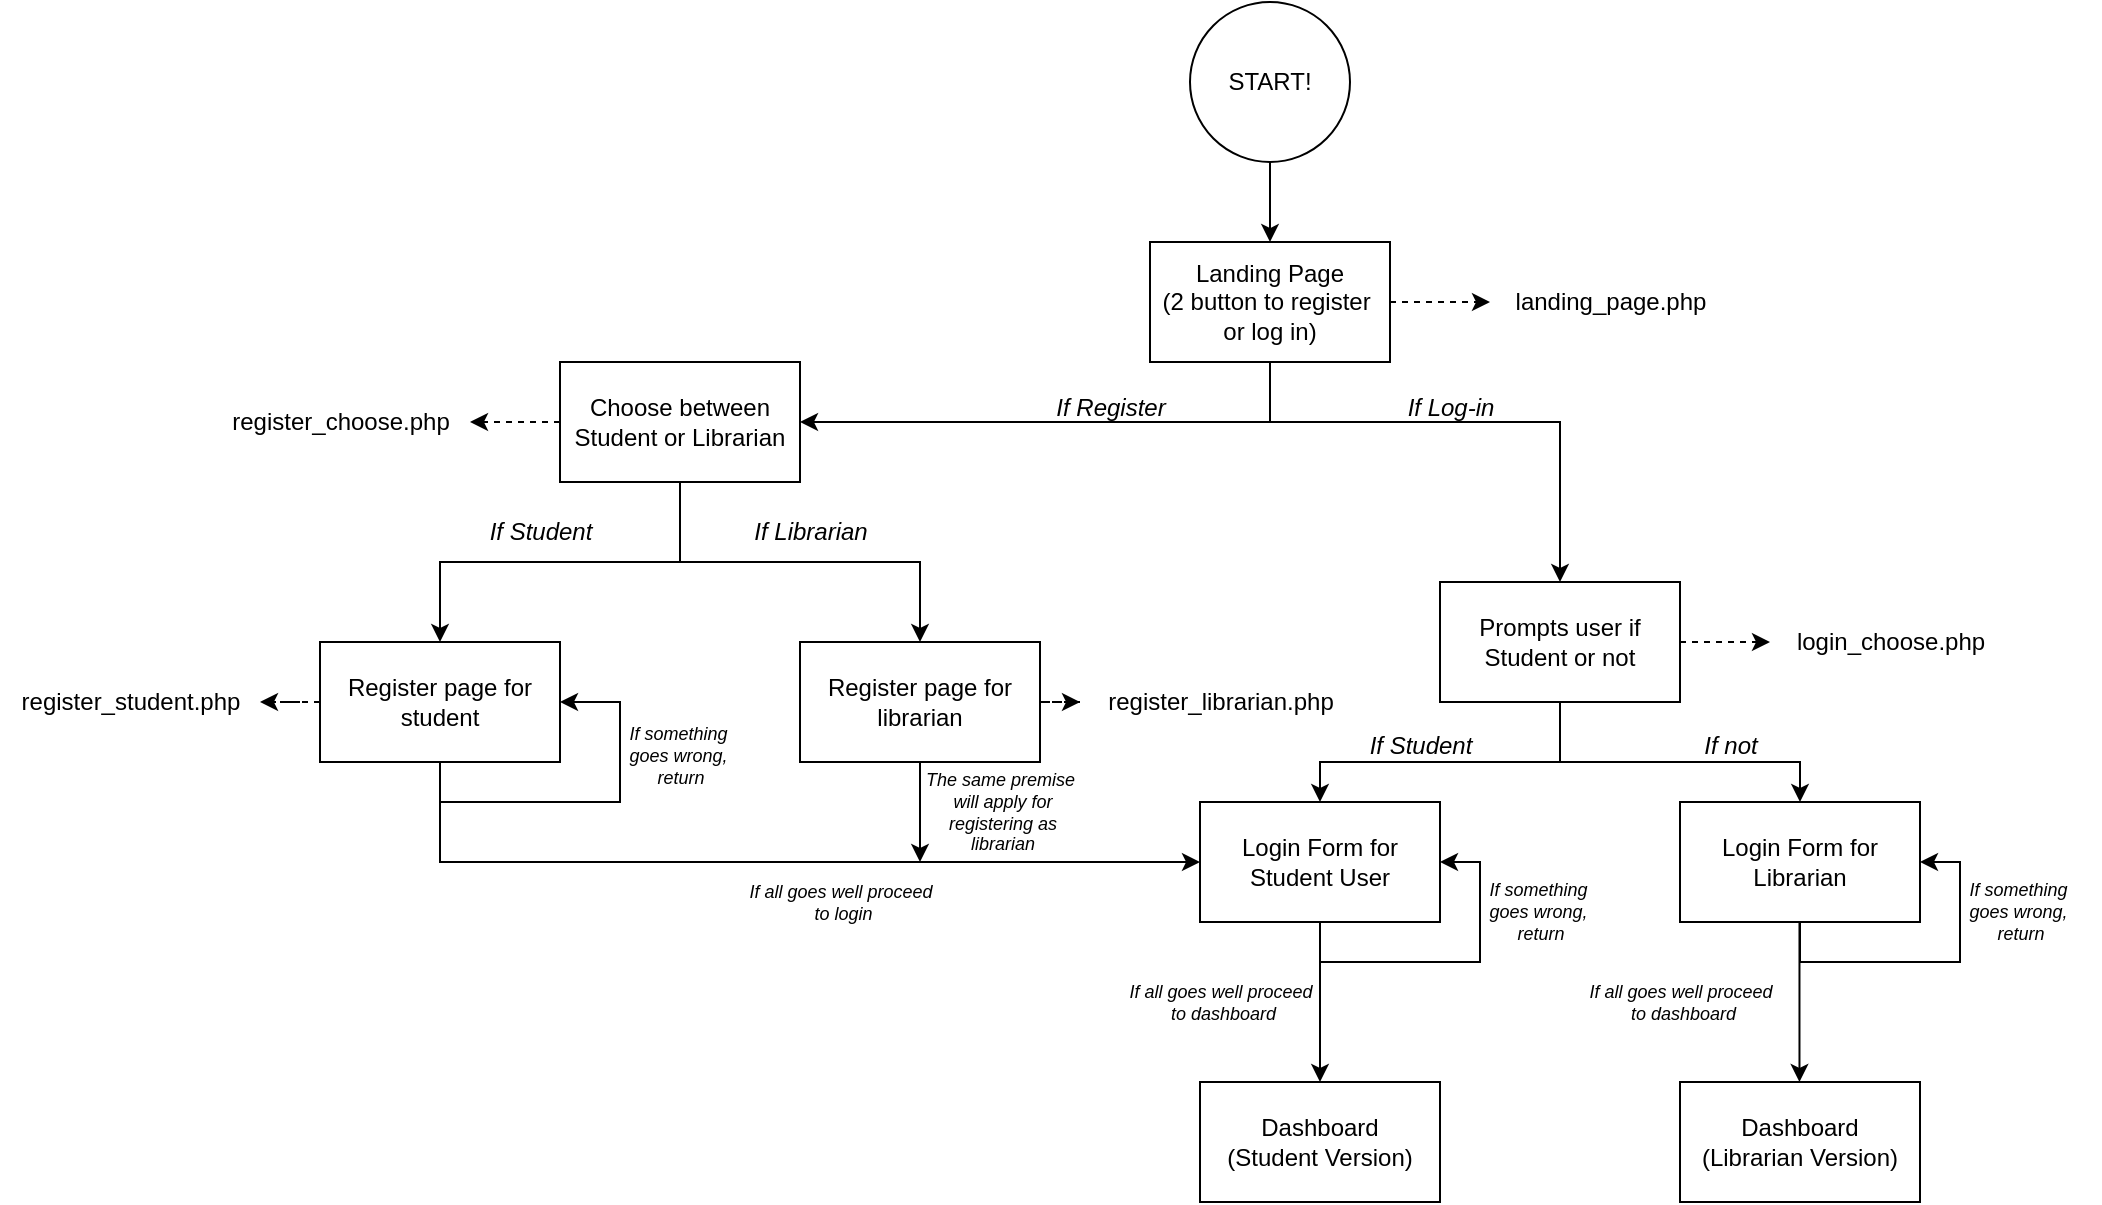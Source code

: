 <mxfile version="24.4.6" type="github">
  <diagram name="Page-1" id="daOz48q7mLsZBS4FevSS">
    <mxGraphModel dx="1759" dy="586" grid="1" gridSize="10" guides="1" tooltips="1" connect="1" arrows="1" fold="1" page="1" pageScale="1" pageWidth="850" pageHeight="1100" math="0" shadow="0">
      <root>
        <mxCell id="0" />
        <mxCell id="1" parent="0" />
        <mxCell id="rY7omtopvPOVH7R0lRHQ-9" value="" style="edgeStyle=orthogonalEdgeStyle;rounded=0;orthogonalLoop=1;jettySize=auto;html=1;" edge="1" parent="1" source="rY7omtopvPOVH7R0lRHQ-1" target="rY7omtopvPOVH7R0lRHQ-8">
          <mxGeometry relative="1" as="geometry">
            <Array as="points">
              <mxPoint x="425" y="210" />
              <mxPoint x="280" y="210" />
            </Array>
          </mxGeometry>
        </mxCell>
        <mxCell id="rY7omtopvPOVH7R0lRHQ-10" style="edgeStyle=orthogonalEdgeStyle;rounded=0;orthogonalLoop=1;jettySize=auto;html=1;entryX=0.5;entryY=0;entryDx=0;entryDy=0;" edge="1" parent="1" source="rY7omtopvPOVH7R0lRHQ-1" target="rY7omtopvPOVH7R0lRHQ-12">
          <mxGeometry relative="1" as="geometry">
            <mxPoint x="600" y="290" as="targetPoint" />
            <Array as="points">
              <mxPoint x="425" y="210" />
              <mxPoint x="570" y="210" />
            </Array>
          </mxGeometry>
        </mxCell>
        <mxCell id="rY7omtopvPOVH7R0lRHQ-29" value="" style="edgeStyle=orthogonalEdgeStyle;rounded=0;orthogonalLoop=1;jettySize=auto;html=1;dashed=1;" edge="1" parent="1" source="rY7omtopvPOVH7R0lRHQ-1" target="rY7omtopvPOVH7R0lRHQ-28">
          <mxGeometry relative="1" as="geometry" />
        </mxCell>
        <mxCell id="rY7omtopvPOVH7R0lRHQ-1" value="Landing Page&lt;br&gt;&lt;div&gt;(2 button to register&amp;nbsp;&lt;/div&gt;&lt;div&gt;or log in)&lt;/div&gt;" style="rounded=0;whiteSpace=wrap;html=1;" vertex="1" parent="1">
          <mxGeometry x="365" y="120" width="120" height="60" as="geometry" />
        </mxCell>
        <mxCell id="rY7omtopvPOVH7R0lRHQ-7" style="edgeStyle=orthogonalEdgeStyle;rounded=0;orthogonalLoop=1;jettySize=auto;html=1;" edge="1" parent="1" source="rY7omtopvPOVH7R0lRHQ-5" target="rY7omtopvPOVH7R0lRHQ-1">
          <mxGeometry relative="1" as="geometry" />
        </mxCell>
        <mxCell id="rY7omtopvPOVH7R0lRHQ-5" value="START!" style="ellipse;whiteSpace=wrap;html=1;rounded=0;" vertex="1" parent="1">
          <mxGeometry x="385" width="80" height="80" as="geometry" />
        </mxCell>
        <mxCell id="rY7omtopvPOVH7R0lRHQ-23" value="" style="edgeStyle=orthogonalEdgeStyle;rounded=0;orthogonalLoop=1;jettySize=auto;html=1;" edge="1" parent="1" source="rY7omtopvPOVH7R0lRHQ-8" target="rY7omtopvPOVH7R0lRHQ-22">
          <mxGeometry relative="1" as="geometry" />
        </mxCell>
        <mxCell id="rY7omtopvPOVH7R0lRHQ-25" value="" style="edgeStyle=orthogonalEdgeStyle;rounded=0;orthogonalLoop=1;jettySize=auto;html=1;" edge="1" parent="1" source="rY7omtopvPOVH7R0lRHQ-8" target="rY7omtopvPOVH7R0lRHQ-24">
          <mxGeometry relative="1" as="geometry" />
        </mxCell>
        <mxCell id="rY7omtopvPOVH7R0lRHQ-32" value="" style="edgeStyle=orthogonalEdgeStyle;rounded=0;orthogonalLoop=1;jettySize=auto;html=1;dashed=1;" edge="1" parent="1" source="rY7omtopvPOVH7R0lRHQ-8" target="rY7omtopvPOVH7R0lRHQ-30">
          <mxGeometry relative="1" as="geometry" />
        </mxCell>
        <mxCell id="rY7omtopvPOVH7R0lRHQ-8" value="Choose between Student or Librarian" style="whiteSpace=wrap;html=1;rounded=0;" vertex="1" parent="1">
          <mxGeometry x="70" y="180" width="120" height="60" as="geometry" />
        </mxCell>
        <mxCell id="rY7omtopvPOVH7R0lRHQ-17" value="" style="edgeStyle=orthogonalEdgeStyle;rounded=0;orthogonalLoop=1;jettySize=auto;html=1;" edge="1" parent="1" source="rY7omtopvPOVH7R0lRHQ-12" target="rY7omtopvPOVH7R0lRHQ-16">
          <mxGeometry relative="1" as="geometry">
            <Array as="points">
              <mxPoint x="570" y="380" />
              <mxPoint x="450" y="380" />
            </Array>
          </mxGeometry>
        </mxCell>
        <mxCell id="rY7omtopvPOVH7R0lRHQ-38" value="" style="edgeStyle=orthogonalEdgeStyle;rounded=0;orthogonalLoop=1;jettySize=auto;html=1;dashed=1;" edge="1" parent="1" source="rY7omtopvPOVH7R0lRHQ-12" target="rY7omtopvPOVH7R0lRHQ-37">
          <mxGeometry relative="1" as="geometry" />
        </mxCell>
        <mxCell id="rY7omtopvPOVH7R0lRHQ-12" value="Prompts user if Student or not" style="whiteSpace=wrap;html=1;" vertex="1" parent="1">
          <mxGeometry x="510" y="290" width="120" height="60" as="geometry" />
        </mxCell>
        <mxCell id="rY7omtopvPOVH7R0lRHQ-14" value="If Register" style="text;html=1;align=center;verticalAlign=middle;resizable=0;points=[];autosize=1;strokeColor=none;fillColor=none;fontColor=#000000;fontStyle=2" vertex="1" parent="1">
          <mxGeometry x="305" y="188" width="80" height="30" as="geometry" />
        </mxCell>
        <mxCell id="rY7omtopvPOVH7R0lRHQ-15" value="If Log-in" style="text;html=1;align=center;verticalAlign=middle;resizable=0;points=[];autosize=1;strokeColor=none;fillColor=none;fontStyle=2" vertex="1" parent="1">
          <mxGeometry x="480" y="188" width="70" height="30" as="geometry" />
        </mxCell>
        <mxCell id="rY7omtopvPOVH7R0lRHQ-54" value="" style="edgeStyle=orthogonalEdgeStyle;rounded=0;orthogonalLoop=1;jettySize=auto;html=1;entryX=1;entryY=0.5;entryDx=0;entryDy=0;exitX=0.5;exitY=1;exitDx=0;exitDy=0;" edge="1" parent="1" source="rY7omtopvPOVH7R0lRHQ-16" target="rY7omtopvPOVH7R0lRHQ-16">
          <mxGeometry relative="1" as="geometry">
            <mxPoint x="450" y="540.0" as="targetPoint" />
          </mxGeometry>
        </mxCell>
        <mxCell id="rY7omtopvPOVH7R0lRHQ-57" value="" style="edgeStyle=orthogonalEdgeStyle;rounded=0;orthogonalLoop=1;jettySize=auto;html=1;" edge="1" parent="1" source="rY7omtopvPOVH7R0lRHQ-16" target="rY7omtopvPOVH7R0lRHQ-56">
          <mxGeometry relative="1" as="geometry" />
        </mxCell>
        <mxCell id="rY7omtopvPOVH7R0lRHQ-16" value="Login Form for Student User" style="whiteSpace=wrap;html=1;" vertex="1" parent="1">
          <mxGeometry x="390" y="400" width="120" height="60" as="geometry" />
        </mxCell>
        <mxCell id="rY7omtopvPOVH7R0lRHQ-18" value="If Student" style="text;html=1;align=center;verticalAlign=middle;resizable=0;points=[];autosize=1;strokeColor=none;fillColor=none;fontStyle=2" vertex="1" parent="1">
          <mxGeometry x="465" y="357" width="70" height="30" as="geometry" />
        </mxCell>
        <mxCell id="rY7omtopvPOVH7R0lRHQ-19" value="Login Form for Librarian" style="whiteSpace=wrap;html=1;" vertex="1" parent="1">
          <mxGeometry x="630" y="400" width="120" height="60" as="geometry" />
        </mxCell>
        <mxCell id="rY7omtopvPOVH7R0lRHQ-20" value="" style="edgeStyle=orthogonalEdgeStyle;rounded=0;orthogonalLoop=1;jettySize=auto;html=1;entryX=0.5;entryY=0;entryDx=0;entryDy=0;exitX=0.5;exitY=1;exitDx=0;exitDy=0;" edge="1" parent="1" source="rY7omtopvPOVH7R0lRHQ-12" target="rY7omtopvPOVH7R0lRHQ-19">
          <mxGeometry relative="1" as="geometry">
            <mxPoint x="570" y="350" as="sourcePoint" />
            <mxPoint x="460" y="410" as="targetPoint" />
            <Array as="points">
              <mxPoint x="570" y="380" />
              <mxPoint x="690" y="380" />
            </Array>
          </mxGeometry>
        </mxCell>
        <mxCell id="rY7omtopvPOVH7R0lRHQ-21" value="If not" style="text;html=1;align=center;verticalAlign=middle;resizable=0;points=[];autosize=1;strokeColor=none;fillColor=none;fontStyle=2" vertex="1" parent="1">
          <mxGeometry x="630" y="357" width="50" height="30" as="geometry" />
        </mxCell>
        <mxCell id="rY7omtopvPOVH7R0lRHQ-36" value="" style="edgeStyle=orthogonalEdgeStyle;rounded=0;orthogonalLoop=1;jettySize=auto;html=1;dashed=1;" edge="1" parent="1" source="rY7omtopvPOVH7R0lRHQ-22" target="rY7omtopvPOVH7R0lRHQ-35">
          <mxGeometry relative="1" as="geometry" />
        </mxCell>
        <mxCell id="rY7omtopvPOVH7R0lRHQ-51" style="edgeStyle=orthogonalEdgeStyle;rounded=0;orthogonalLoop=1;jettySize=auto;html=1;" edge="1" parent="1" source="rY7omtopvPOVH7R0lRHQ-22" target="rY7omtopvPOVH7R0lRHQ-50">
          <mxGeometry relative="1" as="geometry">
            <Array as="points">
              <mxPoint x="250" y="420" />
              <mxPoint x="250" y="420" />
            </Array>
          </mxGeometry>
        </mxCell>
        <mxCell id="rY7omtopvPOVH7R0lRHQ-22" value="Register page for librarian" style="whiteSpace=wrap;html=1;rounded=0;" vertex="1" parent="1">
          <mxGeometry x="190" y="320" width="120" height="60" as="geometry" />
        </mxCell>
        <mxCell id="rY7omtopvPOVH7R0lRHQ-34" value="" style="edgeStyle=orthogonalEdgeStyle;rounded=0;orthogonalLoop=1;jettySize=auto;html=1;dashed=1;" edge="1" parent="1" source="rY7omtopvPOVH7R0lRHQ-24" target="rY7omtopvPOVH7R0lRHQ-33">
          <mxGeometry relative="1" as="geometry" />
        </mxCell>
        <mxCell id="rY7omtopvPOVH7R0lRHQ-42" value="" style="edgeStyle=orthogonalEdgeStyle;rounded=0;orthogonalLoop=1;jettySize=auto;html=1;entryX=1;entryY=0.5;entryDx=0;entryDy=0;exitX=0.5;exitY=1;exitDx=0;exitDy=0;" edge="1" parent="1" target="rY7omtopvPOVH7R0lRHQ-24">
          <mxGeometry relative="1" as="geometry">
            <mxPoint x="19.99" y="379.99" as="sourcePoint" />
            <mxPoint x="79.99" y="349.99" as="targetPoint" />
            <Array as="points">
              <mxPoint x="10" y="380" />
              <mxPoint x="10" y="400" />
              <mxPoint x="100" y="400" />
              <mxPoint x="100" y="350" />
            </Array>
          </mxGeometry>
        </mxCell>
        <mxCell id="rY7omtopvPOVH7R0lRHQ-49" value="" style="edgeStyle=orthogonalEdgeStyle;rounded=0;orthogonalLoop=1;jettySize=auto;html=1;entryX=0;entryY=0.5;entryDx=0;entryDy=0;exitX=0.5;exitY=1;exitDx=0;exitDy=0;" edge="1" parent="1" source="rY7omtopvPOVH7R0lRHQ-24" target="rY7omtopvPOVH7R0lRHQ-16">
          <mxGeometry relative="1" as="geometry">
            <mxPoint x="10" y="470" as="targetPoint" />
          </mxGeometry>
        </mxCell>
        <mxCell id="rY7omtopvPOVH7R0lRHQ-24" value="Register page for student" style="whiteSpace=wrap;html=1;rounded=0;" vertex="1" parent="1">
          <mxGeometry x="-50" y="320" width="120" height="60" as="geometry" />
        </mxCell>
        <mxCell id="rY7omtopvPOVH7R0lRHQ-26" value="If Student" style="text;html=1;align=center;verticalAlign=middle;resizable=0;points=[];autosize=1;strokeColor=none;fillColor=none;fontStyle=2" vertex="1" parent="1">
          <mxGeometry x="25" y="250" width="70" height="30" as="geometry" />
        </mxCell>
        <mxCell id="rY7omtopvPOVH7R0lRHQ-27" value="If Librarian" style="text;html=1;align=center;verticalAlign=middle;resizable=0;points=[];autosize=1;strokeColor=none;fillColor=none;fontStyle=2" vertex="1" parent="1">
          <mxGeometry x="155" y="250" width="80" height="30" as="geometry" />
        </mxCell>
        <mxCell id="rY7omtopvPOVH7R0lRHQ-28" value="landing_page.php" style="text;html=1;align=center;verticalAlign=middle;resizable=0;points=[];autosize=1;strokeColor=none;fillColor=none;" vertex="1" parent="1">
          <mxGeometry x="535" y="135" width="120" height="30" as="geometry" />
        </mxCell>
        <mxCell id="rY7omtopvPOVH7R0lRHQ-30" value="register_choose.php" style="text;html=1;align=center;verticalAlign=middle;resizable=0;points=[];autosize=1;strokeColor=none;fillColor=none;" vertex="1" parent="1">
          <mxGeometry x="-105" y="195" width="130" height="30" as="geometry" />
        </mxCell>
        <mxCell id="rY7omtopvPOVH7R0lRHQ-33" value="register_student.php" style="text;html=1;align=center;verticalAlign=middle;resizable=0;points=[];autosize=1;strokeColor=none;fillColor=none;" vertex="1" parent="1">
          <mxGeometry x="-210" y="335" width="130" height="30" as="geometry" />
        </mxCell>
        <mxCell id="rY7omtopvPOVH7R0lRHQ-35" value="register_librarian.php" style="text;html=1;align=center;verticalAlign=middle;resizable=0;points=[];autosize=1;strokeColor=none;fillColor=none;" vertex="1" parent="1">
          <mxGeometry x="330" y="335" width="140" height="30" as="geometry" />
        </mxCell>
        <mxCell id="rY7omtopvPOVH7R0lRHQ-37" value="login_choose.php" style="text;html=1;align=center;verticalAlign=middle;resizable=0;points=[];autosize=1;strokeColor=none;fillColor=none;" vertex="1" parent="1">
          <mxGeometry x="675" y="305" width="120" height="30" as="geometry" />
        </mxCell>
        <mxCell id="rY7omtopvPOVH7R0lRHQ-44" value="&lt;div&gt;&lt;i style=&quot;font-size: 9px;&quot;&gt;If something&amp;nbsp;&lt;/i&gt;&lt;/div&gt;&lt;div&gt;&lt;i style=&quot;font-size: 9px;&quot;&gt;goes wrong,&amp;nbsp;&lt;/i&gt;&lt;/div&gt;&lt;div&gt;&lt;i style=&quot;font-size: 9px;&quot;&gt;return&lt;br&gt;&lt;/i&gt;&lt;/div&gt;" style="text;html=1;align=center;verticalAlign=middle;resizable=0;points=[];autosize=1;strokeColor=none;fillColor=none;fontSize=9;" vertex="1" parent="1">
          <mxGeometry x="90" y="352" width="80" height="50" as="geometry" />
        </mxCell>
        <mxCell id="rY7omtopvPOVH7R0lRHQ-50" value="&lt;div&gt;If all goes well proceed&lt;/div&gt;&lt;div&gt;&amp;nbsp;to login&lt;/div&gt;" style="text;html=1;align=center;verticalAlign=middle;resizable=0;points=[];autosize=1;strokeColor=none;fillColor=none;fontSize=9;fontStyle=2" vertex="1" parent="1">
          <mxGeometry x="150" y="430" width="120" height="40" as="geometry" />
        </mxCell>
        <mxCell id="rY7omtopvPOVH7R0lRHQ-52" value="&lt;div&gt;The same premise&amp;nbsp;&lt;/div&gt;&lt;div&gt;will apply for&lt;/div&gt;&lt;div&gt;&amp;nbsp;registering as&amp;nbsp;&lt;/div&gt;&lt;div&gt;librarian&lt;/div&gt;" style="text;html=1;align=center;verticalAlign=middle;resizable=0;points=[];autosize=1;strokeColor=none;fillColor=none;fontSize=9;fontStyle=2" vertex="1" parent="1">
          <mxGeometry x="241" y="375" width="100" height="60" as="geometry" />
        </mxCell>
        <mxCell id="rY7omtopvPOVH7R0lRHQ-55" value="&lt;div&gt;&lt;i style=&quot;font-size: 9px;&quot;&gt;If something&amp;nbsp;&lt;/i&gt;&lt;/div&gt;&lt;div&gt;&lt;i style=&quot;font-size: 9px;&quot;&gt;goes wrong,&amp;nbsp;&lt;/i&gt;&lt;/div&gt;&lt;div&gt;&lt;i style=&quot;font-size: 9px;&quot;&gt;return&lt;br&gt;&lt;/i&gt;&lt;/div&gt;" style="text;html=1;align=center;verticalAlign=middle;resizable=0;points=[];autosize=1;strokeColor=none;fillColor=none;fontSize=9;" vertex="1" parent="1">
          <mxGeometry x="520" y="430" width="80" height="50" as="geometry" />
        </mxCell>
        <mxCell id="rY7omtopvPOVH7R0lRHQ-56" value="Dashboard&lt;br&gt;(Student Version)" style="whiteSpace=wrap;html=1;" vertex="1" parent="1">
          <mxGeometry x="390" y="540" width="120" height="60" as="geometry" />
        </mxCell>
        <mxCell id="rY7omtopvPOVH7R0lRHQ-58" value="&lt;div&gt;If all goes well proceed&lt;/div&gt;&lt;div&gt;&amp;nbsp;to dashboard&lt;br&gt;&lt;/div&gt;" style="text;html=1;align=center;verticalAlign=middle;resizable=0;points=[];autosize=1;strokeColor=none;fillColor=none;fontSize=9;fontStyle=2" vertex="1" parent="1">
          <mxGeometry x="340" y="480" width="120" height="40" as="geometry" />
        </mxCell>
        <mxCell id="rY7omtopvPOVH7R0lRHQ-59" value="" style="edgeStyle=orthogonalEdgeStyle;rounded=0;orthogonalLoop=1;jettySize=auto;html=1;entryX=1;entryY=0.5;entryDx=0;entryDy=0;exitX=0.5;exitY=1;exitDx=0;exitDy=0;" edge="1" parent="1" source="rY7omtopvPOVH7R0lRHQ-19" target="rY7omtopvPOVH7R0lRHQ-19">
          <mxGeometry relative="1" as="geometry">
            <mxPoint x="704.76" y="479.51" as="sourcePoint" />
            <mxPoint x="764.76" y="449.51" as="targetPoint" />
          </mxGeometry>
        </mxCell>
        <mxCell id="rY7omtopvPOVH7R0lRHQ-60" value="&lt;div&gt;&lt;i style=&quot;font-size: 9px;&quot;&gt;If something&amp;nbsp;&lt;/i&gt;&lt;/div&gt;&lt;div&gt;&lt;i style=&quot;font-size: 9px;&quot;&gt;goes wrong,&amp;nbsp;&lt;/i&gt;&lt;/div&gt;&lt;div&gt;&lt;i style=&quot;font-size: 9px;&quot;&gt;return&lt;br&gt;&lt;/i&gt;&lt;/div&gt;" style="text;html=1;align=center;verticalAlign=middle;resizable=0;points=[];autosize=1;strokeColor=none;fillColor=none;fontSize=9;" vertex="1" parent="1">
          <mxGeometry x="760" y="430" width="80" height="50" as="geometry" />
        </mxCell>
        <mxCell id="rY7omtopvPOVH7R0lRHQ-61" value="Dashboard&lt;br&gt;(Librarian Version)" style="whiteSpace=wrap;html=1;" vertex="1" parent="1">
          <mxGeometry x="630" y="540" width="120" height="60" as="geometry" />
        </mxCell>
        <mxCell id="rY7omtopvPOVH7R0lRHQ-62" value="" style="edgeStyle=orthogonalEdgeStyle;rounded=0;orthogonalLoop=1;jettySize=auto;html=1;" edge="1" parent="1">
          <mxGeometry relative="1" as="geometry">
            <mxPoint x="689.74" y="460" as="sourcePoint" />
            <mxPoint x="689.74" y="540" as="targetPoint" />
          </mxGeometry>
        </mxCell>
        <mxCell id="rY7omtopvPOVH7R0lRHQ-63" value="&lt;div&gt;If all goes well proceed&lt;/div&gt;&lt;div&gt;&amp;nbsp;to dashboard&lt;br&gt;&lt;/div&gt;" style="text;html=1;align=center;verticalAlign=middle;resizable=0;points=[];autosize=1;strokeColor=none;fillColor=none;fontSize=9;fontStyle=2" vertex="1" parent="1">
          <mxGeometry x="570" y="480" width="120" height="40" as="geometry" />
        </mxCell>
      </root>
    </mxGraphModel>
  </diagram>
</mxfile>
